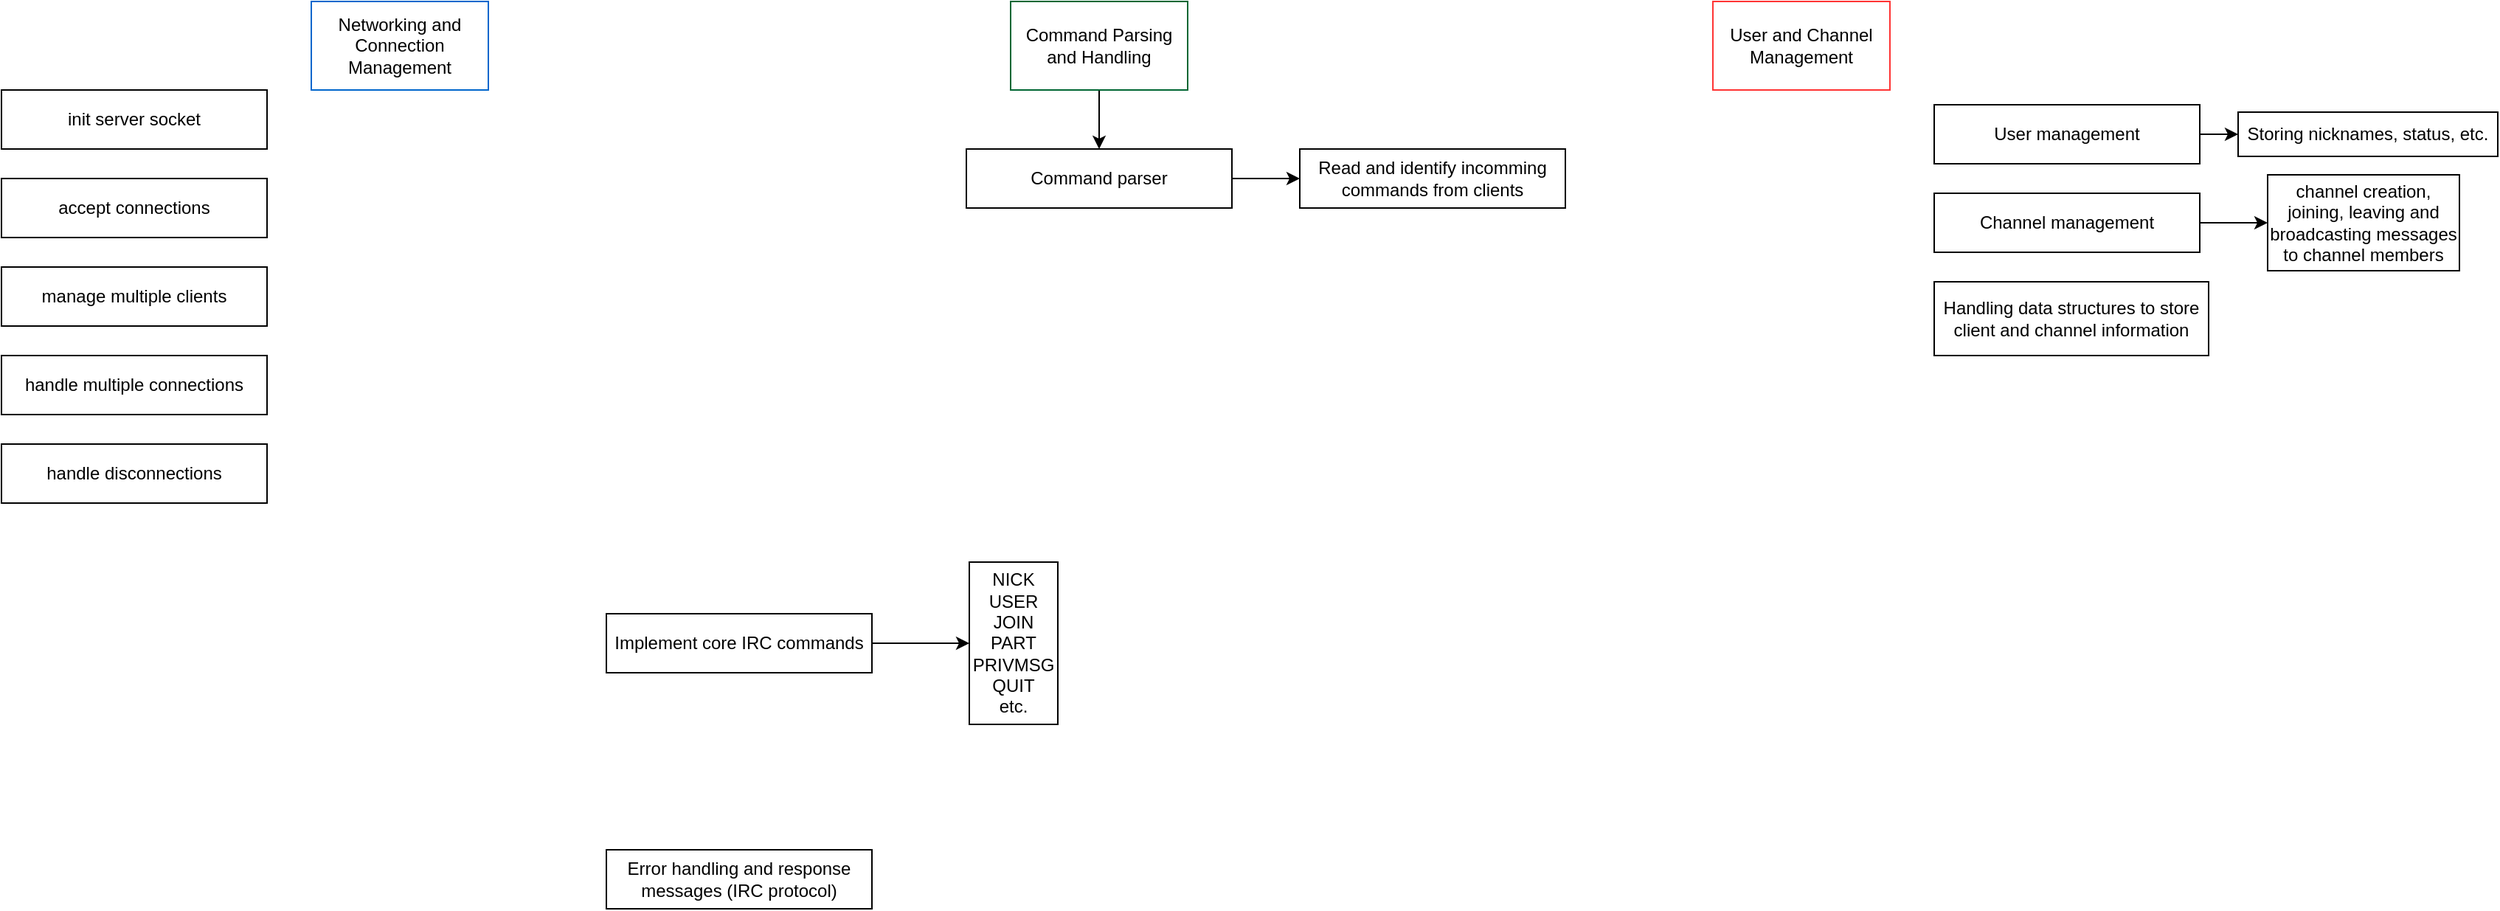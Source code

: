 <mxfile>
    <diagram id="3vso-2CknVOCGx9vlFHq" name="Page-1">
        <mxGraphModel dx="2140" dy="731" grid="1" gridSize="10" guides="1" tooltips="1" connect="1" arrows="1" fold="1" page="1" pageScale="1" pageWidth="827" pageHeight="1169" math="0" shadow="0">
            <root>
                <mxCell id="0"/>
                <mxCell id="1" parent="0"/>
                <mxCell id="69" style="edgeStyle=none;html=1;exitX=0.5;exitY=1;exitDx=0;exitDy=0;entryX=0.5;entryY=0;entryDx=0;entryDy=0;" parent="1" source="3" target="13" edge="1">
                    <mxGeometry relative="1" as="geometry"/>
                </mxCell>
                <mxCell id="3" value="Command Parsing and Handling" style="rounded=0;whiteSpace=wrap;html=1;labelBorderColor=none;labelBackgroundColor=none;strokeColor=#006633;" parent="1" vertex="1">
                    <mxGeometry x="354" width="120" height="60" as="geometry"/>
                </mxCell>
                <mxCell id="4" value="Networking and Connection Management" style="rounded=0;whiteSpace=wrap;html=1;strokeColor=#0066CC;" parent="1" vertex="1">
                    <mxGeometry x="-120" width="120" height="60" as="geometry"/>
                </mxCell>
                <mxCell id="5" value="User and Channel Management" style="rounded=0;whiteSpace=wrap;html=1;strokeColor=#FF3333;" parent="1" vertex="1">
                    <mxGeometry x="830" width="120" height="60" as="geometry"/>
                </mxCell>
                <mxCell id="7" value="init server socket" style="rounded=0;whiteSpace=wrap;html=1;" parent="1" vertex="1">
                    <mxGeometry x="-330" y="60" width="180" height="40" as="geometry"/>
                </mxCell>
                <mxCell id="8" value="accept connections" style="rounded=0;whiteSpace=wrap;html=1;" parent="1" vertex="1">
                    <mxGeometry x="-330" y="120" width="180" height="40" as="geometry"/>
                </mxCell>
                <mxCell id="9" value="manage multiple clients" style="rounded=0;whiteSpace=wrap;html=1;" parent="1" vertex="1">
                    <mxGeometry x="-330" y="180" width="180" height="40" as="geometry"/>
                </mxCell>
                <mxCell id="12" value="handle disconnections" style="rounded=0;whiteSpace=wrap;html=1;" parent="1" vertex="1">
                    <mxGeometry x="-330" y="300" width="180" height="40" as="geometry"/>
                </mxCell>
                <mxCell id="61" style="edgeStyle=none;html=1;exitX=1;exitY=0.5;exitDx=0;exitDy=0;entryX=0;entryY=0.5;entryDx=0;entryDy=0;" parent="1" source="13" target="46" edge="1">
                    <mxGeometry relative="1" as="geometry"/>
                </mxCell>
                <mxCell id="13" value="Command parser" style="rounded=0;whiteSpace=wrap;html=1;" parent="1" vertex="1">
                    <mxGeometry x="324" y="100" width="180" height="40" as="geometry"/>
                </mxCell>
                <mxCell id="18" value="NICK&lt;br&gt;USER&lt;br&gt;JOIN&lt;br&gt;PART&lt;br&gt;PRIVMSG&lt;br&gt;QUIT&lt;br&gt;etc." style="whiteSpace=wrap;html=1;rounded=0;" parent="1" vertex="1">
                    <mxGeometry x="326" y="380" width="60" height="110" as="geometry"/>
                </mxCell>
                <mxCell id="43" value="handle multiple connections" style="rounded=0;whiteSpace=wrap;html=1;" parent="1" vertex="1">
                    <mxGeometry x="-330" y="240" width="180" height="40" as="geometry"/>
                </mxCell>
                <mxCell id="46" value="Read and identify incomming commands from clients" style="rounded=0;whiteSpace=wrap;html=1;" parent="1" vertex="1">
                    <mxGeometry x="550" y="100" width="180" height="40" as="geometry"/>
                </mxCell>
                <mxCell id="55" style="edgeStyle=none;html=1;exitX=1;exitY=0.5;exitDx=0;exitDy=0;entryX=0;entryY=0.5;entryDx=0;entryDy=0;" parent="1" source="53" target="18" edge="1">
                    <mxGeometry relative="1" as="geometry"/>
                </mxCell>
                <mxCell id="53" value="Implement core IRC commands" style="rounded=0;whiteSpace=wrap;html=1;" parent="1" vertex="1">
                    <mxGeometry x="80" y="415" width="180" height="40" as="geometry"/>
                </mxCell>
                <mxCell id="54" value="Error handling and response messages (IRC protocol)" style="rounded=0;whiteSpace=wrap;html=1;" parent="1" vertex="1">
                    <mxGeometry x="80" y="575" width="180" height="40" as="geometry"/>
                </mxCell>
                <mxCell id="58" value="" style="edgeStyle=none;html=1;" parent="1" source="56" target="57" edge="1">
                    <mxGeometry relative="1" as="geometry"/>
                </mxCell>
                <mxCell id="56" value="User management" style="rounded=0;whiteSpace=wrap;html=1;" parent="1" vertex="1">
                    <mxGeometry x="980" y="70" width="180" height="40" as="geometry"/>
                </mxCell>
                <mxCell id="57" value="Storing nicknames, status, etc." style="whiteSpace=wrap;html=1;rounded=0;" parent="1" vertex="1">
                    <mxGeometry x="1186" y="75" width="176" height="30" as="geometry"/>
                </mxCell>
                <mxCell id="65" style="edgeStyle=none;html=1;exitX=1;exitY=0.5;exitDx=0;exitDy=0;entryX=0;entryY=0.5;entryDx=0;entryDy=0;" parent="1" source="59" target="64" edge="1">
                    <mxGeometry relative="1" as="geometry"/>
                </mxCell>
                <mxCell id="59" value="Channel management" style="rounded=0;whiteSpace=wrap;html=1;" parent="1" vertex="1">
                    <mxGeometry x="980" y="130" width="180" height="40" as="geometry"/>
                </mxCell>
                <mxCell id="64" value="channel creation, joining, leaving and broadcasting messages to channel members" style="whiteSpace=wrap;html=1;rounded=0;" parent="1" vertex="1">
                    <mxGeometry x="1206" y="117.5" width="130" height="65" as="geometry"/>
                </mxCell>
                <mxCell id="66" value="Handling data structures to store client and channel information" style="rounded=0;whiteSpace=wrap;html=1;" parent="1" vertex="1">
                    <mxGeometry x="980" y="190" width="186" height="50" as="geometry"/>
                </mxCell>
            </root>
        </mxGraphModel>
    </diagram>
</mxfile>